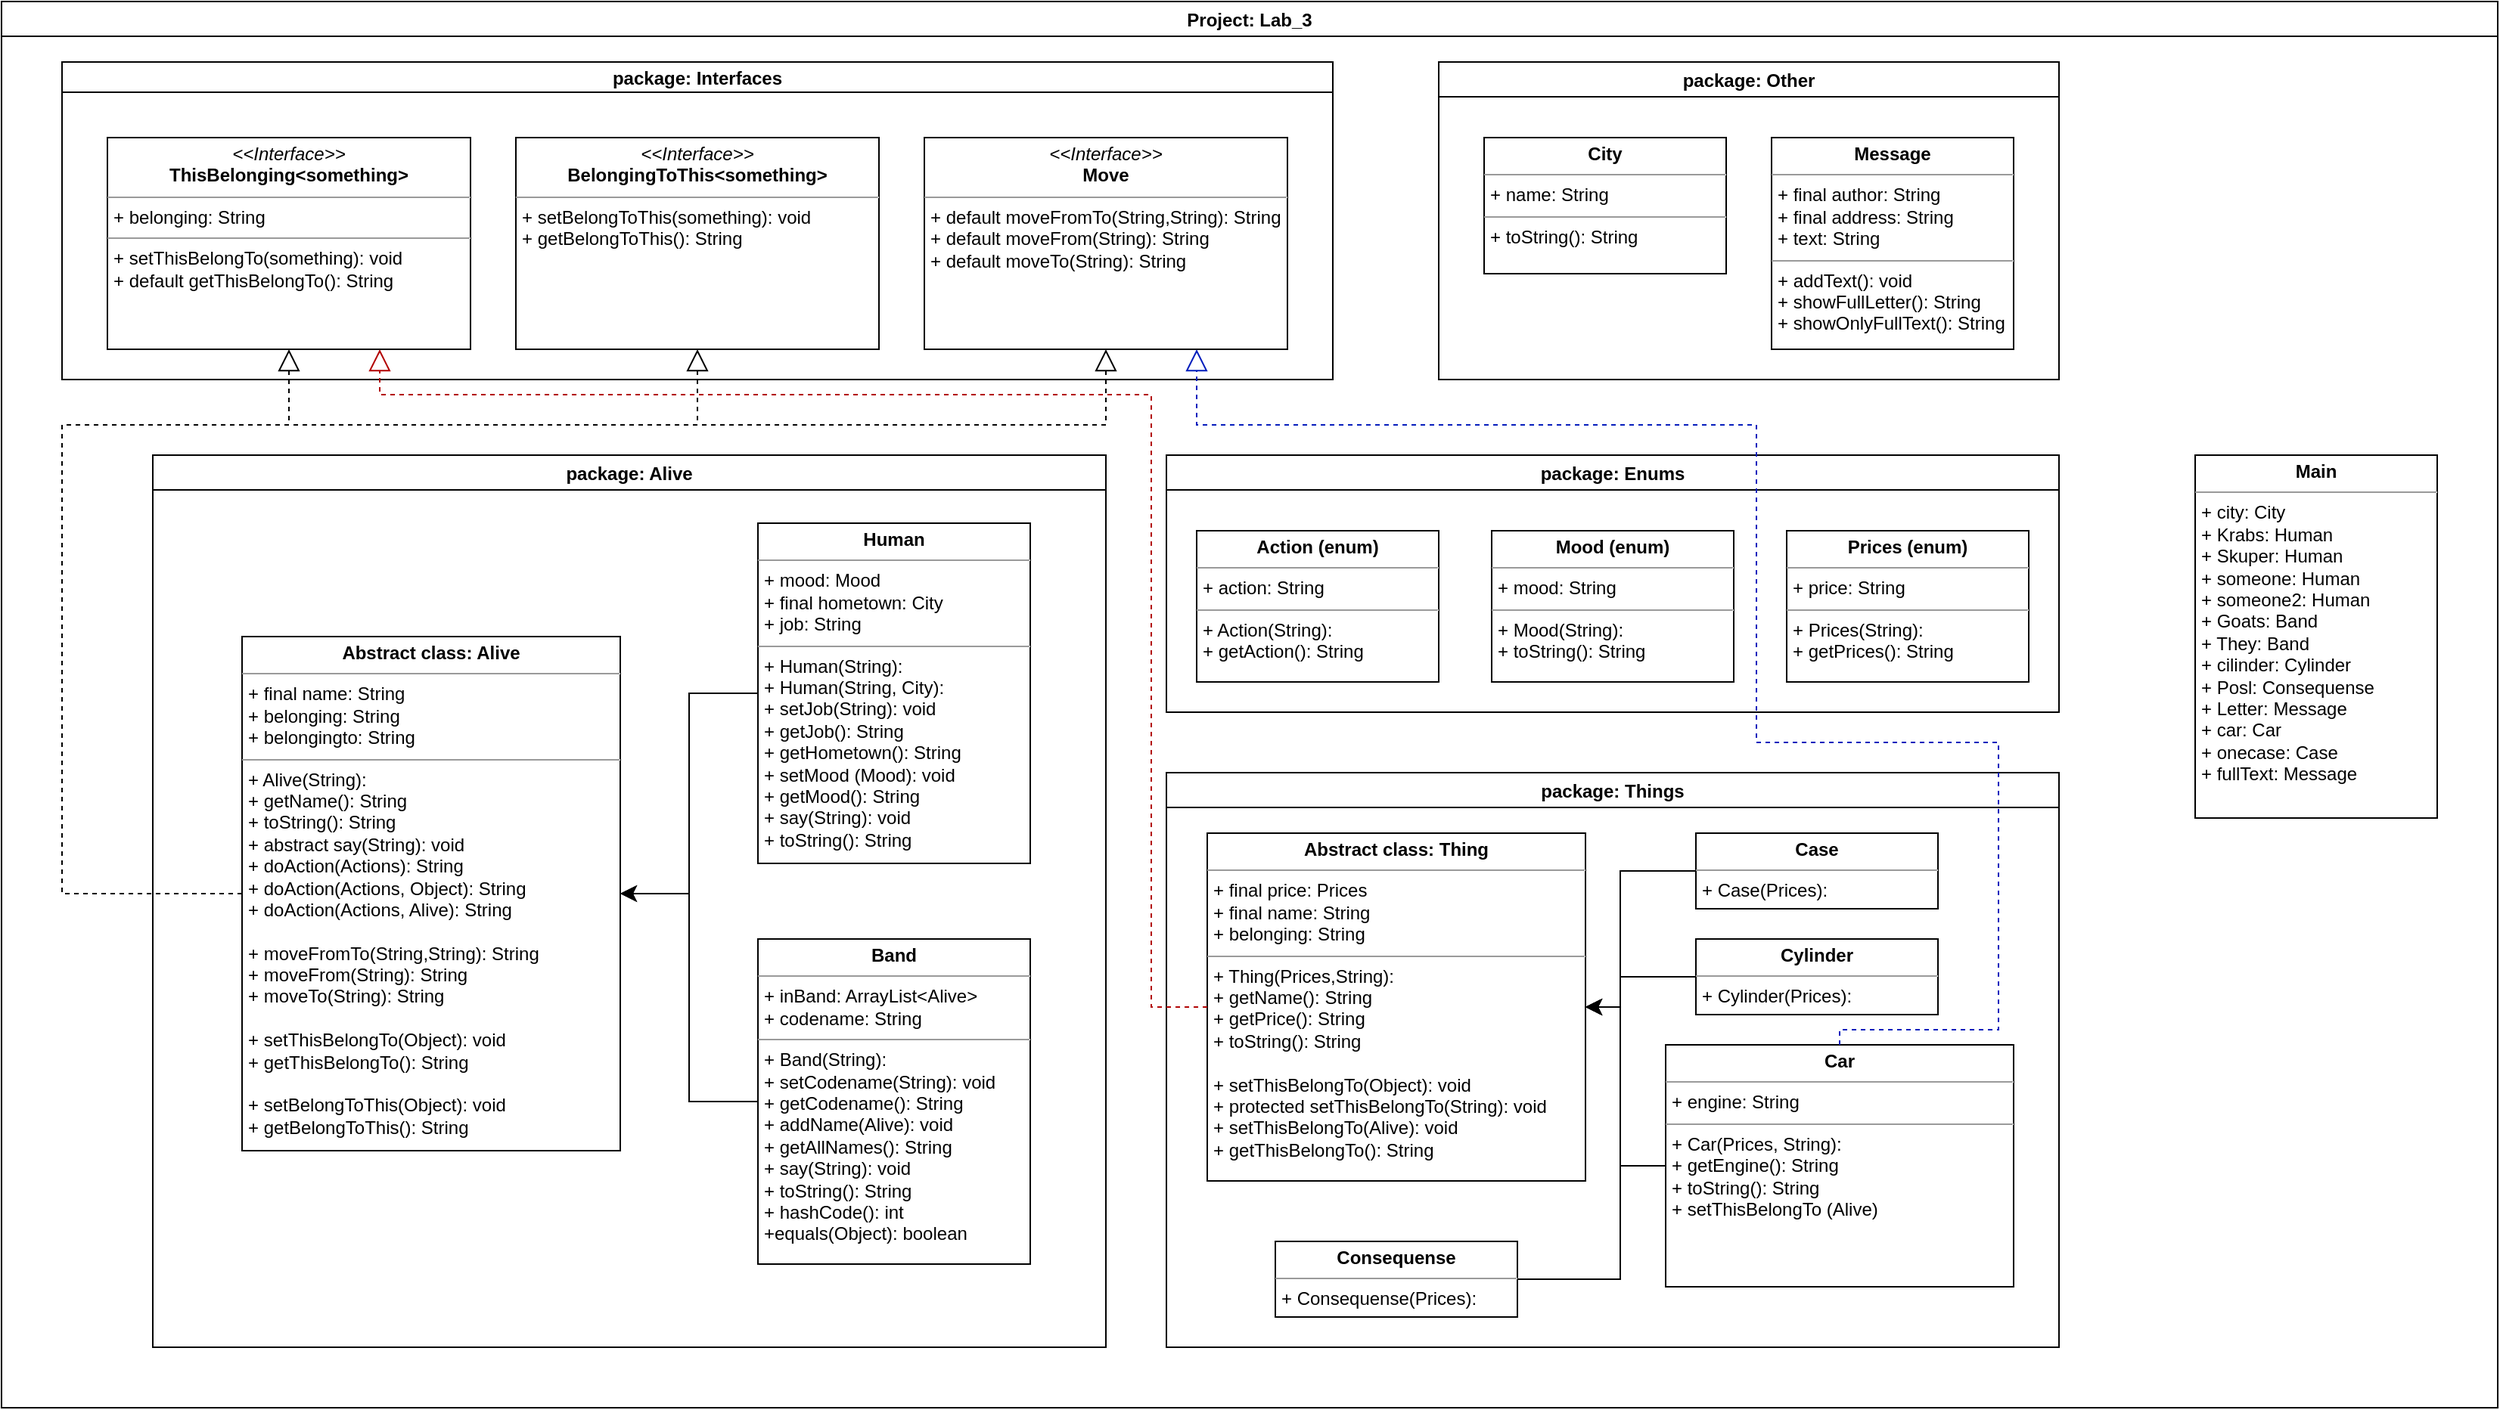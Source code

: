 <mxfile version="22.1.5" type="device">
  <diagram name="Page-1" id="b5b7bab2-c9e2-2cf4-8b2a-24fd1a2a6d21">
    <mxGraphModel dx="1909" dy="985" grid="1" gridSize="10" guides="1" tooltips="1" connect="1" arrows="1" fold="1" page="1" pageScale="1" pageWidth="827" pageHeight="1169" background="none" math="0" shadow="0">
      <root>
        <mxCell id="0" />
        <mxCell id="1" parent="0" />
        <mxCell id="O0RXwl9Z2mZeOVXUs4yT-10" value="package: Enums" style="swimlane;" vertex="1" parent="1">
          <mxGeometry x="800" y="300" width="590" height="170" as="geometry" />
        </mxCell>
        <mxCell id="O0RXwl9Z2mZeOVXUs4yT-11" value="&lt;p style=&quot;margin:0px;margin-top:4px;text-align:center;&quot;&gt;&lt;b&gt;Action (enum)&lt;/b&gt;&lt;/p&gt;&lt;hr size=&quot;1&quot;&gt;&lt;p style=&quot;margin:0px;margin-left:4px;&quot;&gt;+ action: String&lt;/p&gt;&lt;hr size=&quot;1&quot;&gt;&lt;p style=&quot;margin:0px;margin-left:4px;&quot;&gt;+ Action(String):&lt;/p&gt;&lt;p style=&quot;margin:0px;margin-left:4px;&quot;&gt;+ getAction(): String&lt;/p&gt;" style="verticalAlign=top;align=left;overflow=fill;fontSize=12;fontFamily=Helvetica;html=1;whiteSpace=wrap;" vertex="1" parent="O0RXwl9Z2mZeOVXUs4yT-10">
          <mxGeometry x="20" y="50" width="160" height="100" as="geometry" />
        </mxCell>
        <mxCell id="O0RXwl9Z2mZeOVXUs4yT-12" value="&lt;p style=&quot;margin:0px;margin-top:4px;text-align:center;&quot;&gt;&lt;b&gt;Mood (enum)&lt;/b&gt;&lt;/p&gt;&lt;hr size=&quot;1&quot;&gt;&lt;p style=&quot;margin:0px;margin-left:4px;&quot;&gt;+ mood: String&lt;/p&gt;&lt;hr size=&quot;1&quot;&gt;&lt;p style=&quot;margin:0px;margin-left:4px;&quot;&gt;+ Mood(String):&lt;/p&gt;&lt;p style=&quot;margin:0px;margin-left:4px;&quot;&gt;+ toString(): String&lt;/p&gt;" style="verticalAlign=top;align=left;overflow=fill;fontSize=12;fontFamily=Helvetica;html=1;whiteSpace=wrap;" vertex="1" parent="O0RXwl9Z2mZeOVXUs4yT-10">
          <mxGeometry x="215" y="50" width="160" height="100" as="geometry" />
        </mxCell>
        <mxCell id="O0RXwl9Z2mZeOVXUs4yT-14" value="&lt;p style=&quot;margin:0px;margin-top:4px;text-align:center;&quot;&gt;&lt;b&gt;Prices (enum)&lt;/b&gt;&lt;/p&gt;&lt;hr size=&quot;1&quot;&gt;&lt;p style=&quot;margin:0px;margin-left:4px;&quot;&gt;+ price: String&lt;/p&gt;&lt;hr size=&quot;1&quot;&gt;&lt;p style=&quot;margin:0px;margin-left:4px;&quot;&gt;+ Prices(String):&lt;/p&gt;&lt;p style=&quot;margin:0px;margin-left:4px;&quot;&gt;+ getPrices(): String&lt;/p&gt;" style="verticalAlign=top;align=left;overflow=fill;fontSize=12;fontFamily=Helvetica;html=1;whiteSpace=wrap;" vertex="1" parent="O0RXwl9Z2mZeOVXUs4yT-10">
          <mxGeometry x="410" y="50" width="160" height="100" as="geometry" />
        </mxCell>
        <mxCell id="O0RXwl9Z2mZeOVXUs4yT-15" value="package: Interfaces" style="swimlane;startSize=20;" vertex="1" parent="1">
          <mxGeometry x="70" y="40" width="840" height="210" as="geometry" />
        </mxCell>
        <mxCell id="O0RXwl9Z2mZeOVXUs4yT-16" value="&lt;p style=&quot;margin:0px;margin-top:4px;text-align:center;&quot;&gt;&lt;i&gt;&amp;lt;&amp;lt;Interface&amp;gt;&amp;gt;&lt;/i&gt;&lt;br&gt;&lt;b&gt;ThisBelonging&amp;lt;something&amp;gt;&lt;/b&gt;&lt;/p&gt;&lt;hr size=&quot;1&quot;&gt;&lt;p style=&quot;margin:0px;margin-left:4px;&quot;&gt;+ belonging: String&lt;br&gt;&lt;/p&gt;&lt;hr size=&quot;1&quot;&gt;&lt;p style=&quot;margin:0px;margin-left:4px;&quot;&gt;+ setThisBelongTo(something): void&lt;br&gt;+ default getThisBelongTo(): String&lt;/p&gt;" style="verticalAlign=top;align=left;overflow=fill;fontSize=12;fontFamily=Helvetica;html=1;whiteSpace=wrap;" vertex="1" parent="O0RXwl9Z2mZeOVXUs4yT-15">
          <mxGeometry x="30" y="50" width="240" height="140" as="geometry" />
        </mxCell>
        <mxCell id="O0RXwl9Z2mZeOVXUs4yT-17" value="&lt;p style=&quot;margin:0px;margin-top:4px;text-align:center;&quot;&gt;&lt;i&gt;&amp;lt;&amp;lt;Interface&amp;gt;&amp;gt;&lt;/i&gt;&lt;br&gt;&lt;b&gt;BelongingToThis&amp;lt;something&amp;gt;&lt;/b&gt;&lt;/p&gt;&lt;hr size=&quot;1&quot;&gt;&lt;p style=&quot;margin:0px;margin-left:4px;&quot;&gt;+ setBelongToThis(something): void&lt;br&gt;+ getBelongToThis(): String&lt;/p&gt;" style="verticalAlign=top;align=left;overflow=fill;fontSize=12;fontFamily=Helvetica;html=1;whiteSpace=wrap;" vertex="1" parent="O0RXwl9Z2mZeOVXUs4yT-15">
          <mxGeometry x="300" y="50" width="240" height="140" as="geometry" />
        </mxCell>
        <mxCell id="O0RXwl9Z2mZeOVXUs4yT-18" value="&lt;p style=&quot;margin:0px;margin-top:4px;text-align:center;&quot;&gt;&lt;i&gt;&amp;lt;&amp;lt;Interface&amp;gt;&amp;gt;&lt;/i&gt;&lt;br&gt;&lt;b&gt;Move&lt;/b&gt;&lt;/p&gt;&lt;hr size=&quot;1&quot;&gt;&lt;p style=&quot;margin:0px;margin-left:4px;&quot;&gt;+ default moveFromTo(String,String): String&lt;/p&gt;&lt;p style=&quot;margin:0px;margin-left:4px;&quot;&gt;&lt;span style=&quot;background-color: initial;&quot;&gt;+ default moveFrom(String): String&lt;/span&gt;&lt;br&gt;&lt;/p&gt;&lt;p style=&quot;margin:0px;margin-left:4px;&quot;&gt;+ default moveTo(String): String&lt;br&gt;&lt;/p&gt;" style="verticalAlign=top;align=left;overflow=fill;fontSize=12;fontFamily=Helvetica;html=1;whiteSpace=wrap;" vertex="1" parent="O0RXwl9Z2mZeOVXUs4yT-15">
          <mxGeometry x="570" y="50" width="240" height="140" as="geometry" />
        </mxCell>
        <mxCell id="O0RXwl9Z2mZeOVXUs4yT-19" value="package: Other" style="swimlane;" vertex="1" parent="1">
          <mxGeometry x="980" y="40" width="410" height="210" as="geometry" />
        </mxCell>
        <mxCell id="O0RXwl9Z2mZeOVXUs4yT-20" value="&lt;p style=&quot;margin:0px;margin-top:4px;text-align:center;&quot;&gt;&lt;b&gt;City&lt;/b&gt;&lt;/p&gt;&lt;hr size=&quot;1&quot;&gt;&lt;p style=&quot;margin:0px;margin-left:4px;&quot;&gt;+ name: String&lt;/p&gt;&lt;hr size=&quot;1&quot;&gt;&lt;p style=&quot;margin:0px;margin-left:4px;&quot;&gt;+ toString(): String&lt;/p&gt;" style="verticalAlign=top;align=left;overflow=fill;fontSize=12;fontFamily=Helvetica;html=1;whiteSpace=wrap;" vertex="1" parent="O0RXwl9Z2mZeOVXUs4yT-19">
          <mxGeometry x="30" y="50" width="160" height="90" as="geometry" />
        </mxCell>
        <mxCell id="O0RXwl9Z2mZeOVXUs4yT-21" value="&lt;p style=&quot;margin:0px;margin-top:4px;text-align:center;&quot;&gt;&lt;b&gt;Message&lt;/b&gt;&lt;/p&gt;&lt;hr size=&quot;1&quot;&gt;&lt;p style=&quot;margin:0px;margin-left:4px;&quot;&gt;+ final author: String&lt;/p&gt;&lt;p style=&quot;margin:0px;margin-left:4px;&quot;&gt;+ final address: String&lt;/p&gt;&lt;p style=&quot;margin:0px;margin-left:4px;&quot;&gt;+ text: String&lt;/p&gt;&lt;hr size=&quot;1&quot;&gt;&lt;p style=&quot;margin:0px;margin-left:4px;&quot;&gt;+ addText(): void&lt;/p&gt;&lt;p style=&quot;margin:0px;margin-left:4px;&quot;&gt;+ showFullLetter(): String&lt;/p&gt;&lt;p style=&quot;margin:0px;margin-left:4px;&quot;&gt;+ showOnlyFullText(): String&lt;/p&gt;" style="verticalAlign=top;align=left;overflow=fill;fontSize=12;fontFamily=Helvetica;html=1;whiteSpace=wrap;" vertex="1" parent="O0RXwl9Z2mZeOVXUs4yT-19">
          <mxGeometry x="220" y="50" width="160" height="140" as="geometry" />
        </mxCell>
        <mxCell id="O0RXwl9Z2mZeOVXUs4yT-23" value="package: Alive" style="swimlane;" vertex="1" parent="1">
          <mxGeometry x="130" y="300" width="630" height="590" as="geometry" />
        </mxCell>
        <mxCell id="O0RXwl9Z2mZeOVXUs4yT-24" value="&lt;p style=&quot;margin:0px;margin-top:4px;text-align:center;&quot;&gt;&lt;b&gt;Abstract class: Alive&lt;/b&gt;&lt;/p&gt;&lt;hr size=&quot;1&quot;&gt;&lt;p style=&quot;margin:0px;margin-left:4px;&quot;&gt;+ final name: String&lt;/p&gt;&lt;p style=&quot;margin:0px;margin-left:4px;&quot;&gt;+ belonging: String&lt;/p&gt;&lt;p style=&quot;margin:0px;margin-left:4px;&quot;&gt;+ belongingto: String&lt;/p&gt;&lt;hr size=&quot;1&quot;&gt;&lt;p style=&quot;margin:0px;margin-left:4px;&quot;&gt;+ Alive(String):&lt;/p&gt;&lt;p style=&quot;margin:0px;margin-left:4px;&quot;&gt;+ getName(): String&lt;/p&gt;&lt;p style=&quot;margin:0px;margin-left:4px;&quot;&gt;+ toString(): String&lt;/p&gt;&lt;p style=&quot;margin:0px;margin-left:4px;&quot;&gt;+ abstract say(String): void&lt;/p&gt;&lt;p style=&quot;margin:0px;margin-left:4px;&quot;&gt;+ doAction(Actions): String&lt;/p&gt;&lt;p style=&quot;margin:0px;margin-left:4px;&quot;&gt;+ doAction(Actions, Object): String&lt;br&gt;&lt;/p&gt;&lt;p style=&quot;margin:0px;margin-left:4px;&quot;&gt;+ doAction(Actions, Alive): String&lt;br&gt;&lt;/p&gt;&lt;p style=&quot;margin:0px;margin-left:4px;&quot;&gt;&lt;br&gt;&lt;/p&gt;&lt;p style=&quot;border-color: var(--border-color); margin: 0px 0px 0px 4px;&quot;&gt;+ moveFromTo(String,String): String&lt;/p&gt;&lt;p style=&quot;border-color: var(--border-color); margin: 0px 0px 0px 4px;&quot;&gt;+ moveFrom(String): String&lt;br style=&quot;border-color: var(--border-color);&quot;&gt;&lt;/p&gt;&lt;p style=&quot;border-color: var(--border-color); margin: 0px 0px 0px 4px;&quot;&gt;+ moveTo(String): String&lt;/p&gt;&lt;p style=&quot;border-color: var(--border-color); margin: 0px 0px 0px 4px;&quot;&gt;&lt;br&gt;&lt;/p&gt;&lt;p style=&quot;border-color: var(--border-color); margin: 0px 0px 0px 4px;&quot;&gt;+ setThisBelongTo(Object): void&lt;br style=&quot;border-color: var(--border-color);&quot;&gt;+ getThisBelongTo(): String&lt;br&gt;&lt;/p&gt;&lt;p style=&quot;border-color: var(--border-color); margin: 0px 0px 0px 4px;&quot;&gt;&lt;br&gt;&lt;/p&gt;&lt;p style=&quot;border-color: var(--border-color); margin: 0px 0px 0px 4px;&quot;&gt;+ setBelongToThis(Object): void&lt;br style=&quot;border-color: var(--border-color);&quot;&gt;+ getBelongToThis(): String&lt;br&gt;&lt;/p&gt;&lt;p style=&quot;border-color: var(--border-color); margin: 0px 0px 0px 4px;&quot;&gt;&lt;br&gt;&lt;/p&gt;&lt;p style=&quot;border-color: var(--border-color); margin: 0px 0px 0px 4px;&quot;&gt;&lt;br&gt;&lt;/p&gt;" style="verticalAlign=top;align=left;overflow=fill;fontSize=12;fontFamily=Helvetica;html=1;whiteSpace=wrap;" vertex="1" parent="O0RXwl9Z2mZeOVXUs4yT-23">
          <mxGeometry x="59" y="120" width="250" height="340" as="geometry" />
        </mxCell>
        <mxCell id="O0RXwl9Z2mZeOVXUs4yT-25" value="&lt;p style=&quot;margin:0px;margin-top:4px;text-align:center;&quot;&gt;&lt;b&gt;Human&lt;/b&gt;&lt;/p&gt;&lt;hr size=&quot;1&quot;&gt;&lt;p style=&quot;margin:0px;margin-left:4px;&quot;&gt;+ mood: Mood&lt;/p&gt;&lt;p style=&quot;margin:0px;margin-left:4px;&quot;&gt;+ final hometown: City&lt;/p&gt;&lt;p style=&quot;margin:0px;margin-left:4px;&quot;&gt;+ job: String&lt;/p&gt;&lt;hr size=&quot;1&quot;&gt;&lt;p style=&quot;margin:0px;margin-left:4px;&quot;&gt;+ Human(String):&lt;/p&gt;&lt;p style=&quot;margin:0px;margin-left:4px;&quot;&gt;+ Human(String, City):&lt;/p&gt;&lt;p style=&quot;margin:0px;margin-left:4px;&quot;&gt;+ setJob(String): void&lt;/p&gt;&lt;p style=&quot;margin:0px;margin-left:4px;&quot;&gt;+ getJob(): String&lt;/p&gt;&lt;p style=&quot;margin:0px;margin-left:4px;&quot;&gt;+ getHometown(): String&lt;/p&gt;&lt;p style=&quot;margin:0px;margin-left:4px;&quot;&gt;+ setMood (Mood): void&lt;/p&gt;&lt;p style=&quot;margin:0px;margin-left:4px;&quot;&gt;+ getMood(): String&lt;/p&gt;&lt;p style=&quot;margin:0px;margin-left:4px;&quot;&gt;+ say(String): void&lt;/p&gt;&lt;p style=&quot;margin:0px;margin-left:4px;&quot;&gt;+ toString(): String&lt;/p&gt;" style="verticalAlign=top;align=left;overflow=fill;fontSize=12;fontFamily=Helvetica;html=1;whiteSpace=wrap;" vertex="1" parent="O0RXwl9Z2mZeOVXUs4yT-23">
          <mxGeometry x="400" y="45" width="180" height="225" as="geometry" />
        </mxCell>
        <mxCell id="O0RXwl9Z2mZeOVXUs4yT-26" value="&lt;p style=&quot;margin:0px;margin-top:4px;text-align:center;&quot;&gt;&lt;b&gt;Band&lt;/b&gt;&lt;/p&gt;&lt;hr size=&quot;1&quot;&gt;&lt;p style=&quot;margin:0px;margin-left:4px;&quot;&gt;+ inBand: ArrayList&amp;lt;Alive&amp;gt;&lt;/p&gt;&lt;p style=&quot;margin:0px;margin-left:4px;&quot;&gt;+ codename: String&lt;/p&gt;&lt;hr size=&quot;1&quot;&gt;&lt;p style=&quot;margin:0px;margin-left:4px;&quot;&gt;+ Band(String):&lt;/p&gt;&lt;p style=&quot;margin:0px;margin-left:4px;&quot;&gt;+ setCodename(String): void&lt;/p&gt;&lt;p style=&quot;margin:0px;margin-left:4px;&quot;&gt;+ getCodename(): String&lt;/p&gt;&lt;p style=&quot;margin:0px;margin-left:4px;&quot;&gt;+ addName(Alive): void&lt;/p&gt;&lt;p style=&quot;margin:0px;margin-left:4px;&quot;&gt;+ getAllNames(): String&lt;/p&gt;&lt;p style=&quot;margin:0px;margin-left:4px;&quot;&gt;+ say(String): void&lt;/p&gt;&lt;p style=&quot;margin:0px;margin-left:4px;&quot;&gt;+ toString(): String&lt;/p&gt;&lt;p style=&quot;margin:0px;margin-left:4px;&quot;&gt;+ hashCode(): int&lt;/p&gt;&lt;p style=&quot;margin:0px;margin-left:4px;&quot;&gt;+equals(Object): boolean&lt;/p&gt;" style="verticalAlign=top;align=left;overflow=fill;fontSize=12;fontFamily=Helvetica;html=1;whiteSpace=wrap;" vertex="1" parent="O0RXwl9Z2mZeOVXUs4yT-23">
          <mxGeometry x="400" y="320" width="180" height="215" as="geometry" />
        </mxCell>
        <mxCell id="O0RXwl9Z2mZeOVXUs4yT-28" value="" style="edgeStyle=elbowEdgeStyle;elbow=horizontal;endArrow=classic;html=1;curved=0;rounded=0;endSize=8;startSize=8;entryX=1;entryY=0.5;entryDx=0;entryDy=0;exitX=0;exitY=0.5;exitDx=0;exitDy=0;" edge="1" parent="O0RXwl9Z2mZeOVXUs4yT-23" source="O0RXwl9Z2mZeOVXUs4yT-25" target="O0RXwl9Z2mZeOVXUs4yT-24">
          <mxGeometry width="50" height="50" relative="1" as="geometry">
            <mxPoint x="330" y="240" as="sourcePoint" />
            <mxPoint x="380" y="190" as="targetPoint" />
          </mxGeometry>
        </mxCell>
        <mxCell id="O0RXwl9Z2mZeOVXUs4yT-29" value="" style="edgeStyle=elbowEdgeStyle;elbow=horizontal;endArrow=classic;html=1;curved=0;rounded=0;endSize=8;startSize=8;entryX=1;entryY=0.5;entryDx=0;entryDy=0;exitX=0;exitY=0.5;exitDx=0;exitDy=0;" edge="1" parent="O0RXwl9Z2mZeOVXUs4yT-23" source="O0RXwl9Z2mZeOVXUs4yT-26" target="O0RXwl9Z2mZeOVXUs4yT-24">
          <mxGeometry width="50" height="50" relative="1" as="geometry">
            <mxPoint x="410" y="168" as="sourcePoint" />
            <mxPoint x="319" y="300" as="targetPoint" />
          </mxGeometry>
        </mxCell>
        <mxCell id="O0RXwl9Z2mZeOVXUs4yT-30" value="" style="endArrow=block;dashed=1;endFill=0;endSize=12;html=1;rounded=0;entryX=0.5;entryY=1;entryDx=0;entryDy=0;exitX=0;exitY=0.5;exitDx=0;exitDy=0;" edge="1" parent="1" source="O0RXwl9Z2mZeOVXUs4yT-24" target="O0RXwl9Z2mZeOVXUs4yT-16">
          <mxGeometry width="160" relative="1" as="geometry">
            <mxPoint x="240" y="430" as="sourcePoint" />
            <mxPoint x="400" y="430" as="targetPoint" />
            <Array as="points">
              <mxPoint x="70" y="590" />
              <mxPoint x="70" y="280" />
              <mxPoint x="220" y="280" />
            </Array>
          </mxGeometry>
        </mxCell>
        <mxCell id="O0RXwl9Z2mZeOVXUs4yT-31" value="" style="endArrow=block;dashed=1;endFill=0;endSize=12;html=1;rounded=0;entryX=0.5;entryY=1;entryDx=0;entryDy=0;exitX=0;exitY=0.5;exitDx=0;exitDy=0;" edge="1" parent="1" source="O0RXwl9Z2mZeOVXUs4yT-24" target="O0RXwl9Z2mZeOVXUs4yT-17">
          <mxGeometry width="160" relative="1" as="geometry">
            <mxPoint x="70" y="670" as="sourcePoint" />
            <mxPoint x="80" y="360" as="targetPoint" />
            <Array as="points">
              <mxPoint x="70" y="590" />
              <mxPoint x="70" y="280" />
              <mxPoint x="490" y="280" />
            </Array>
          </mxGeometry>
        </mxCell>
        <mxCell id="O0RXwl9Z2mZeOVXUs4yT-32" value="" style="endArrow=block;dashed=1;endFill=0;endSize=12;html=1;rounded=0;entryX=0.5;entryY=1;entryDx=0;entryDy=0;exitX=0;exitY=0.5;exitDx=0;exitDy=0;" edge="1" parent="1" source="O0RXwl9Z2mZeOVXUs4yT-24" target="O0RXwl9Z2mZeOVXUs4yT-18">
          <mxGeometry width="160" relative="1" as="geometry">
            <mxPoint x="-40" y="400" as="sourcePoint" />
            <mxPoint x="120" y="400" as="targetPoint" />
            <Array as="points">
              <mxPoint x="70" y="590" />
              <mxPoint x="70" y="280" />
              <mxPoint x="470" y="280" />
              <mxPoint x="760" y="280" />
            </Array>
          </mxGeometry>
        </mxCell>
        <mxCell id="O0RXwl9Z2mZeOVXUs4yT-33" value="package: Things" style="swimlane;" vertex="1" parent="1">
          <mxGeometry x="800" y="510" width="590" height="380" as="geometry" />
        </mxCell>
        <mxCell id="O0RXwl9Z2mZeOVXUs4yT-34" value="&lt;p style=&quot;margin:0px;margin-top:4px;text-align:center;&quot;&gt;&lt;b&gt;Abstract class: Thing&lt;/b&gt;&lt;/p&gt;&lt;hr size=&quot;1&quot;&gt;&lt;p style=&quot;margin:0px;margin-left:4px;&quot;&gt;+ final price: Prices&lt;/p&gt;&lt;p style=&quot;margin:0px;margin-left:4px;&quot;&gt;+ final name: String&lt;/p&gt;&lt;p style=&quot;margin:0px;margin-left:4px;&quot;&gt;+ belonging: String&lt;/p&gt;&lt;hr size=&quot;1&quot;&gt;&lt;p style=&quot;margin:0px;margin-left:4px;&quot;&gt;+ Thing(Prices,String):&lt;/p&gt;&lt;p style=&quot;margin:0px;margin-left:4px;&quot;&gt;+ getName(): String&lt;/p&gt;&lt;p style=&quot;margin:0px;margin-left:4px;&quot;&gt;+ getPrice(): String&lt;/p&gt;&lt;p style=&quot;margin:0px;margin-left:4px;&quot;&gt;+ toString(): String&lt;/p&gt;&lt;p style=&quot;margin:0px;margin-left:4px;&quot;&gt;&lt;br&gt;&lt;/p&gt;&lt;p style=&quot;margin:0px;margin-left:4px;&quot;&gt;+ setThisBelongTo(Object): void&lt;/p&gt;&lt;p style=&quot;margin:0px;margin-left:4px;&quot;&gt;+ protected setThisBelongTo(String): void&lt;/p&gt;&lt;p style=&quot;margin:0px;margin-left:4px;&quot;&gt;+ setThisBelongTo(Alive): void&lt;br style=&quot;border-color: var(--border-color);&quot;&gt;+ getThisBelongTo(): String&lt;br&gt;&lt;/p&gt;" style="verticalAlign=top;align=left;overflow=fill;fontSize=12;fontFamily=Helvetica;html=1;whiteSpace=wrap;" vertex="1" parent="O0RXwl9Z2mZeOVXUs4yT-33">
          <mxGeometry x="27" y="40" width="250" height="230" as="geometry" />
        </mxCell>
        <mxCell id="O0RXwl9Z2mZeOVXUs4yT-35" value="&lt;p style=&quot;margin:0px;margin-top:4px;text-align:center;&quot;&gt;&lt;b&gt;Case&lt;/b&gt;&lt;/p&gt;&lt;hr size=&quot;1&quot;&gt;&lt;p style=&quot;margin:0px;margin-left:4px;&quot;&gt;+ Case(Prices):&lt;/p&gt;" style="verticalAlign=top;align=left;overflow=fill;fontSize=12;fontFamily=Helvetica;html=1;whiteSpace=wrap;" vertex="1" parent="O0RXwl9Z2mZeOVXUs4yT-33">
          <mxGeometry x="350" y="40" width="160" height="50" as="geometry" />
        </mxCell>
        <mxCell id="O0RXwl9Z2mZeOVXUs4yT-36" value="&lt;p style=&quot;margin:0px;margin-top:4px;text-align:center;&quot;&gt;&lt;b&gt;Cylinder&lt;/b&gt;&lt;/p&gt;&lt;hr size=&quot;1&quot;&gt;&lt;p style=&quot;margin:0px;margin-left:4px;&quot;&gt;+ Cylinder(Prices):&lt;/p&gt;" style="verticalAlign=top;align=left;overflow=fill;fontSize=12;fontFamily=Helvetica;html=1;whiteSpace=wrap;" vertex="1" parent="O0RXwl9Z2mZeOVXUs4yT-33">
          <mxGeometry x="350" y="110" width="160" height="50" as="geometry" />
        </mxCell>
        <mxCell id="O0RXwl9Z2mZeOVXUs4yT-37" value="&lt;p style=&quot;margin:0px;margin-top:4px;text-align:center;&quot;&gt;&lt;b&gt;Consequense&lt;/b&gt;&lt;/p&gt;&lt;hr size=&quot;1&quot;&gt;&lt;p style=&quot;margin:0px;margin-left:4px;&quot;&gt;+ Consequense(Prices):&lt;/p&gt;" style="verticalAlign=top;align=left;overflow=fill;fontSize=12;fontFamily=Helvetica;html=1;whiteSpace=wrap;" vertex="1" parent="O0RXwl9Z2mZeOVXUs4yT-33">
          <mxGeometry x="72" y="310" width="160" height="50" as="geometry" />
        </mxCell>
        <mxCell id="O0RXwl9Z2mZeOVXUs4yT-38" value="&lt;p style=&quot;margin:0px;margin-top:4px;text-align:center;&quot;&gt;&lt;b&gt;Car&lt;/b&gt;&lt;/p&gt;&lt;hr size=&quot;1&quot;&gt;&lt;p style=&quot;margin:0px;margin-left:4px;&quot;&gt;+ engine: String&lt;/p&gt;&lt;hr size=&quot;1&quot;&gt;&lt;p style=&quot;margin:0px;margin-left:4px;&quot;&gt;+ Car(Prices, String):&lt;/p&gt;&lt;p style=&quot;margin:0px;margin-left:4px;&quot;&gt;+ getEngine(): String&lt;/p&gt;&lt;p style=&quot;margin:0px;margin-left:4px;&quot;&gt;+ toString(): String&lt;/p&gt;&lt;p style=&quot;margin:0px;margin-left:4px;&quot;&gt;+ setThisBelongTo (Alive)&lt;/p&gt;" style="verticalAlign=top;align=left;overflow=fill;fontSize=12;fontFamily=Helvetica;html=1;whiteSpace=wrap;" vertex="1" parent="O0RXwl9Z2mZeOVXUs4yT-33">
          <mxGeometry x="330" y="180" width="230" height="160" as="geometry" />
        </mxCell>
        <mxCell id="O0RXwl9Z2mZeOVXUs4yT-40" value="" style="edgeStyle=elbowEdgeStyle;elbow=horizontal;endArrow=classic;html=1;curved=0;rounded=0;endSize=8;startSize=8;entryX=1;entryY=0.5;entryDx=0;entryDy=0;exitX=0;exitY=0.5;exitDx=0;exitDy=0;" edge="1" parent="O0RXwl9Z2mZeOVXUs4yT-33" source="O0RXwl9Z2mZeOVXUs4yT-35" target="O0RXwl9Z2mZeOVXUs4yT-34">
          <mxGeometry width="50" height="50" relative="1" as="geometry">
            <mxPoint x="300" y="200" as="sourcePoint" />
            <mxPoint x="350" y="150" as="targetPoint" />
            <Array as="points">
              <mxPoint x="300" y="100" />
            </Array>
          </mxGeometry>
        </mxCell>
        <mxCell id="O0RXwl9Z2mZeOVXUs4yT-41" value="" style="edgeStyle=elbowEdgeStyle;elbow=horizontal;endArrow=classic;html=1;curved=0;rounded=0;endSize=8;startSize=8;entryX=1;entryY=0.5;entryDx=0;entryDy=0;exitX=0;exitY=0.5;exitDx=0;exitDy=0;" edge="1" parent="O0RXwl9Z2mZeOVXUs4yT-33" source="O0RXwl9Z2mZeOVXUs4yT-36" target="O0RXwl9Z2mZeOVXUs4yT-34">
          <mxGeometry width="50" height="50" relative="1" as="geometry">
            <mxPoint x="360" y="75" as="sourcePoint" />
            <mxPoint x="287" y="165" as="targetPoint" />
            <Array as="points">
              <mxPoint x="300" y="140" />
            </Array>
          </mxGeometry>
        </mxCell>
        <mxCell id="O0RXwl9Z2mZeOVXUs4yT-42" value="" style="edgeStyle=elbowEdgeStyle;elbow=horizontal;endArrow=classic;html=1;curved=0;rounded=0;endSize=8;startSize=8;entryX=1;entryY=0.5;entryDx=0;entryDy=0;exitX=0;exitY=0.5;exitDx=0;exitDy=0;" edge="1" parent="O0RXwl9Z2mZeOVXUs4yT-33" source="O0RXwl9Z2mZeOVXUs4yT-38" target="O0RXwl9Z2mZeOVXUs4yT-34">
          <mxGeometry width="50" height="50" relative="1" as="geometry">
            <mxPoint x="370" y="85" as="sourcePoint" />
            <mxPoint x="297" y="175" as="targetPoint" />
            <Array as="points">
              <mxPoint x="300" y="210" />
            </Array>
          </mxGeometry>
        </mxCell>
        <mxCell id="O0RXwl9Z2mZeOVXUs4yT-48" value="" style="edgeStyle=elbowEdgeStyle;elbow=horizontal;endArrow=classic;html=1;curved=0;rounded=0;endSize=8;startSize=8;entryX=1;entryY=0.5;entryDx=0;entryDy=0;exitX=1;exitY=0.5;exitDx=0;exitDy=0;" edge="1" parent="O0RXwl9Z2mZeOVXUs4yT-33" source="O0RXwl9Z2mZeOVXUs4yT-37" target="O0RXwl9Z2mZeOVXUs4yT-34">
          <mxGeometry width="50" height="50" relative="1" as="geometry">
            <mxPoint x="152" y="290" as="sourcePoint" />
            <mxPoint x="330" y="290" as="targetPoint" />
            <Array as="points">
              <mxPoint x="300" y="250" />
            </Array>
          </mxGeometry>
        </mxCell>
        <mxCell id="O0RXwl9Z2mZeOVXUs4yT-50" value="" style="endArrow=block;dashed=1;endFill=0;endSize=12;html=1;rounded=0;entryX=0.75;entryY=1;entryDx=0;entryDy=0;exitX=0.5;exitY=0;exitDx=0;exitDy=0;fillColor=#0050ef;strokeColor=#001DBC;" edge="1" parent="1" source="O0RXwl9Z2mZeOVXUs4yT-38" target="O0RXwl9Z2mZeOVXUs4yT-18">
          <mxGeometry width="160" relative="1" as="geometry">
            <mxPoint x="660" y="590" as="sourcePoint" />
            <mxPoint x="820" y="590" as="targetPoint" />
            <Array as="points">
              <mxPoint x="1245" y="680" />
              <mxPoint x="1350" y="680" />
              <mxPoint x="1350" y="490" />
              <mxPoint x="1190" y="490" />
              <mxPoint x="1190" y="280" />
              <mxPoint x="820" y="280" />
            </Array>
          </mxGeometry>
        </mxCell>
        <mxCell id="O0RXwl9Z2mZeOVXUs4yT-51" value="" style="endArrow=block;dashed=1;endFill=0;endSize=12;html=1;rounded=0;entryX=0.75;entryY=1;entryDx=0;entryDy=0;exitX=0;exitY=0.5;exitDx=0;exitDy=0;fillColor=#e51400;strokeColor=#B20000;" edge="1" parent="1" source="O0RXwl9Z2mZeOVXUs4yT-34" target="O0RXwl9Z2mZeOVXUs4yT-16">
          <mxGeometry width="160" relative="1" as="geometry">
            <mxPoint x="790" y="490" as="sourcePoint" />
            <mxPoint x="960" y="490" as="targetPoint" />
            <Array as="points">
              <mxPoint x="790" y="665" />
              <mxPoint x="790" y="260" />
              <mxPoint x="280" y="260" />
            </Array>
          </mxGeometry>
        </mxCell>
        <mxCell id="O0RXwl9Z2mZeOVXUs4yT-52" value="&lt;p style=&quot;margin:0px;margin-top:4px;text-align:center;&quot;&gt;&lt;b&gt;Main&lt;/b&gt;&lt;/p&gt;&lt;hr size=&quot;1&quot;&gt;&lt;p style=&quot;margin:0px;margin-left:4px;&quot;&gt;+ city: City&lt;/p&gt;&lt;p style=&quot;margin:0px;margin-left:4px;&quot;&gt;+ Krabs: Human&lt;/p&gt;&lt;p style=&quot;margin:0px;margin-left:4px;&quot;&gt;+ Skuper: Human&lt;/p&gt;&lt;p style=&quot;margin:0px;margin-left:4px;&quot;&gt;+ someone: Human&lt;/p&gt;&lt;p style=&quot;margin:0px;margin-left:4px;&quot;&gt;+ someone2: Human&lt;/p&gt;&lt;p style=&quot;margin:0px;margin-left:4px;&quot;&gt;+ Goats: Band&lt;/p&gt;&lt;p style=&quot;margin:0px;margin-left:4px;&quot;&gt;+ They: Band&lt;/p&gt;&lt;p style=&quot;margin:0px;margin-left:4px;&quot;&gt;+ cilinder: Cylinder&lt;/p&gt;&lt;p style=&quot;margin:0px;margin-left:4px;&quot;&gt;+ Posl: Consequense&lt;/p&gt;&lt;p style=&quot;margin:0px;margin-left:4px;&quot;&gt;+ Letter: Message&lt;/p&gt;&lt;p style=&quot;margin:0px;margin-left:4px;&quot;&gt;+ car: Car&lt;/p&gt;&lt;p style=&quot;margin:0px;margin-left:4px;&quot;&gt;+ onecase: Case&lt;/p&gt;&lt;p style=&quot;margin:0px;margin-left:4px;&quot;&gt;+ fullText: Message&lt;/p&gt;" style="verticalAlign=top;align=left;overflow=fill;fontSize=12;fontFamily=Helvetica;html=1;whiteSpace=wrap;" vertex="1" parent="1">
          <mxGeometry x="1480" y="300" width="160" height="240" as="geometry" />
        </mxCell>
        <mxCell id="O0RXwl9Z2mZeOVXUs4yT-53" value="Project: Lab_3" style="swimlane;" vertex="1" parent="1">
          <mxGeometry x="30" width="1650" height="930" as="geometry" />
        </mxCell>
      </root>
    </mxGraphModel>
  </diagram>
</mxfile>

